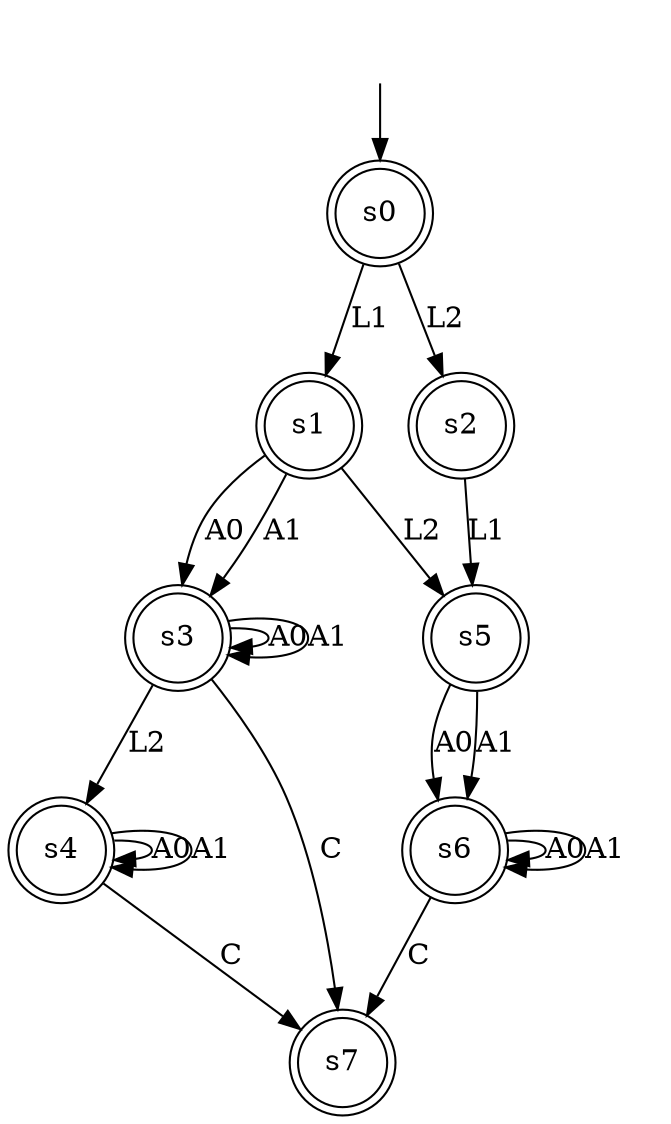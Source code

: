 digraph "data/our_models/magento_2_m" {
s0 [label=s0, shape=doublecircle];
s1 [label=s1, shape=doublecircle];
s2 [label=s2, shape=doublecircle];
s3 [label=s3, shape=doublecircle];
s4 [label=s4, shape=doublecircle];
s5 [label=s5, shape=doublecircle];
s6 [label=s6, shape=doublecircle];
s7 [label=s7, shape=doublecircle];
s0 -> s1  [label=L1];
s0 -> s2  [label=L2];
s1 -> s5  [label=L2];
s1 -> s3  [label=A0];
s1 -> s3  [label=A1];
s2 -> s5  [label=L1];
s3 -> s4  [label=L2];
s3 -> s7  [label=C];
s3 -> s3  [label=A0];
s3 -> s3  [label=A1];
s4 -> s7  [label=C];
s4 -> s4  [label=A0];
s4 -> s4  [label=A1];
s5 -> s6  [label=A0];
s5 -> s6  [label=A1];
s6 -> s7  [label=C];
s6 -> s6  [label=A0];
s6 -> s6  [label=A1];
__start0 [label="", shape=none];
__start0 -> s0  [label=""];
}
